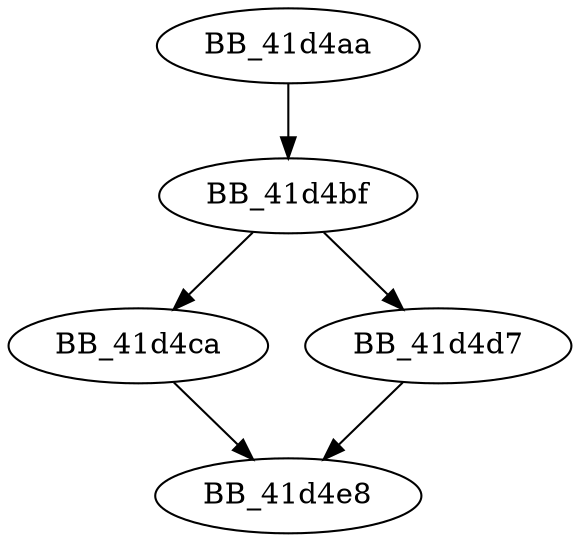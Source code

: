 DiGraph __getbuf{
BB_41d4aa->BB_41d4bf
BB_41d4bf->BB_41d4ca
BB_41d4bf->BB_41d4d7
BB_41d4ca->BB_41d4e8
BB_41d4d7->BB_41d4e8
}
